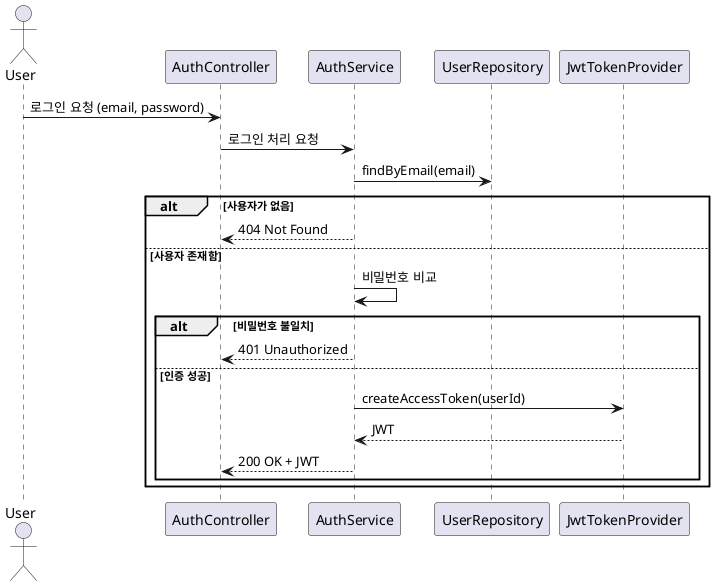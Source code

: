 @startuml
actor User
participant "AuthController" as Controller
participant "AuthService" as Service
participant "UserRepository"
participant "JwtTokenProvider"

User -> Controller : 로그인 요청 (email, password)
Controller -> Service : 로그인 처리 요청
Service -> UserRepository : findByEmail(email)
alt 사용자가 없음
    Service --> Controller : 404 Not Found
else 사용자 존재함
    Service -> Service : 비밀번호 비교
    alt 비밀번호 불일치
        Service --> Controller : 401 Unauthorized
    else 인증 성공
        Service -> JwtTokenProvider : createAccessToken(userId)
        JwtTokenProvider --> Service : JWT
        Service --> Controller : 200 OK + JWT
    end
end
@enduml